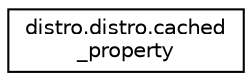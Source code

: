 digraph "Graphical Class Hierarchy"
{
 // LATEX_PDF_SIZE
  edge [fontname="Helvetica",fontsize="10",labelfontname="Helvetica",labelfontsize="10"];
  node [fontname="Helvetica",fontsize="10",shape=record];
  rankdir="LR";
  Node0 [label="distro.distro.cached\l_property",height=0.2,width=0.4,color="black", fillcolor="white", style="filled",URL="$classdistro_1_1distro_1_1cached__property.html",tooltip=" "];
}
